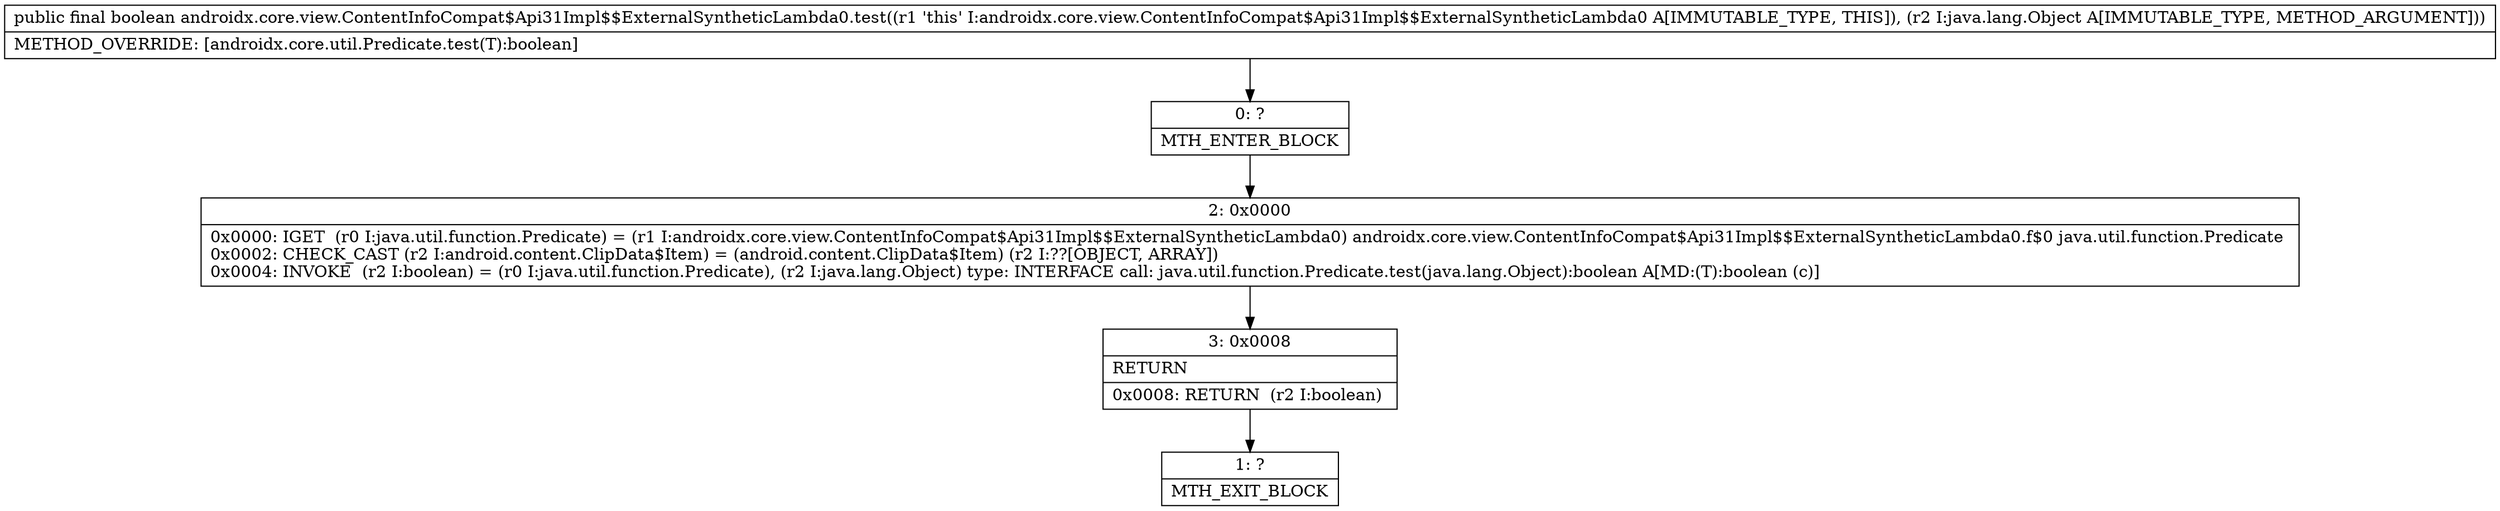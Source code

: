 digraph "CFG forandroidx.core.view.ContentInfoCompat$Api31Impl$$ExternalSyntheticLambda0.test(Ljava\/lang\/Object;)Z" {
Node_0 [shape=record,label="{0\:\ ?|MTH_ENTER_BLOCK\l}"];
Node_2 [shape=record,label="{2\:\ 0x0000|0x0000: IGET  (r0 I:java.util.function.Predicate) = (r1 I:androidx.core.view.ContentInfoCompat$Api31Impl$$ExternalSyntheticLambda0) androidx.core.view.ContentInfoCompat$Api31Impl$$ExternalSyntheticLambda0.f$0 java.util.function.Predicate \l0x0002: CHECK_CAST (r2 I:android.content.ClipData$Item) = (android.content.ClipData$Item) (r2 I:??[OBJECT, ARRAY]) \l0x0004: INVOKE  (r2 I:boolean) = (r0 I:java.util.function.Predicate), (r2 I:java.lang.Object) type: INTERFACE call: java.util.function.Predicate.test(java.lang.Object):boolean A[MD:(T):boolean (c)]\l}"];
Node_3 [shape=record,label="{3\:\ 0x0008|RETURN\l|0x0008: RETURN  (r2 I:boolean) \l}"];
Node_1 [shape=record,label="{1\:\ ?|MTH_EXIT_BLOCK\l}"];
MethodNode[shape=record,label="{public final boolean androidx.core.view.ContentInfoCompat$Api31Impl$$ExternalSyntheticLambda0.test((r1 'this' I:androidx.core.view.ContentInfoCompat$Api31Impl$$ExternalSyntheticLambda0 A[IMMUTABLE_TYPE, THIS]), (r2 I:java.lang.Object A[IMMUTABLE_TYPE, METHOD_ARGUMENT]))  | METHOD_OVERRIDE: [androidx.core.util.Predicate.test(T):boolean]\l}"];
MethodNode -> Node_0;Node_0 -> Node_2;
Node_2 -> Node_3;
Node_3 -> Node_1;
}

